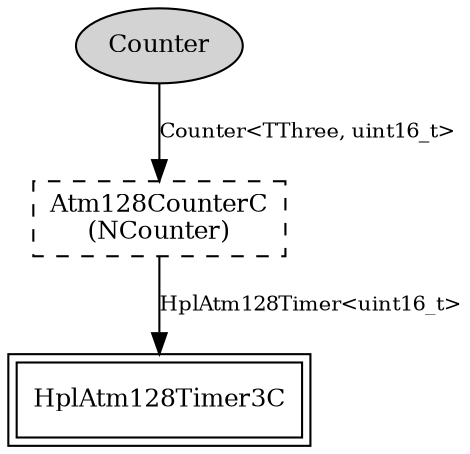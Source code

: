 digraph "tos.platforms.mica.CounterThree16C" {
  n0x2ace833cd020 [shape=ellipse, style=filled, label="Counter", fontsize=12];
  "CounterThree16C.NCounter" [fontsize=12, shape=box, style=dashed, label="Atm128CounterC\n(NCounter)", URL="../chtml/tos.chips.atm128.timer.Atm128CounterC.html"];
  "CounterThree16C.NCounter" [fontsize=12, shape=box, style=dashed, label="Atm128CounterC\n(NCounter)", URL="../chtml/tos.chips.atm128.timer.Atm128CounterC.html"];
  "HplAtm128Timer3C" [fontsize=12, shape=box,peripheries=2, URL="../chtml/tos.chips.atm1281.timer.HplAtm128Timer3C.html"];
  "n0x2ace833cd020" -> "CounterThree16C.NCounter" [label="Counter<TThree, uint16_t>", URL="../ihtml/tos.lib.timer.Counter.html", fontsize=10];
  "CounterThree16C.NCounter" -> "HplAtm128Timer3C" [label="HplAtm128Timer<uint16_t>", URL="../ihtml/tos.chips.atm128.timer.HplAtm128Timer.html", fontsize=10];
}
